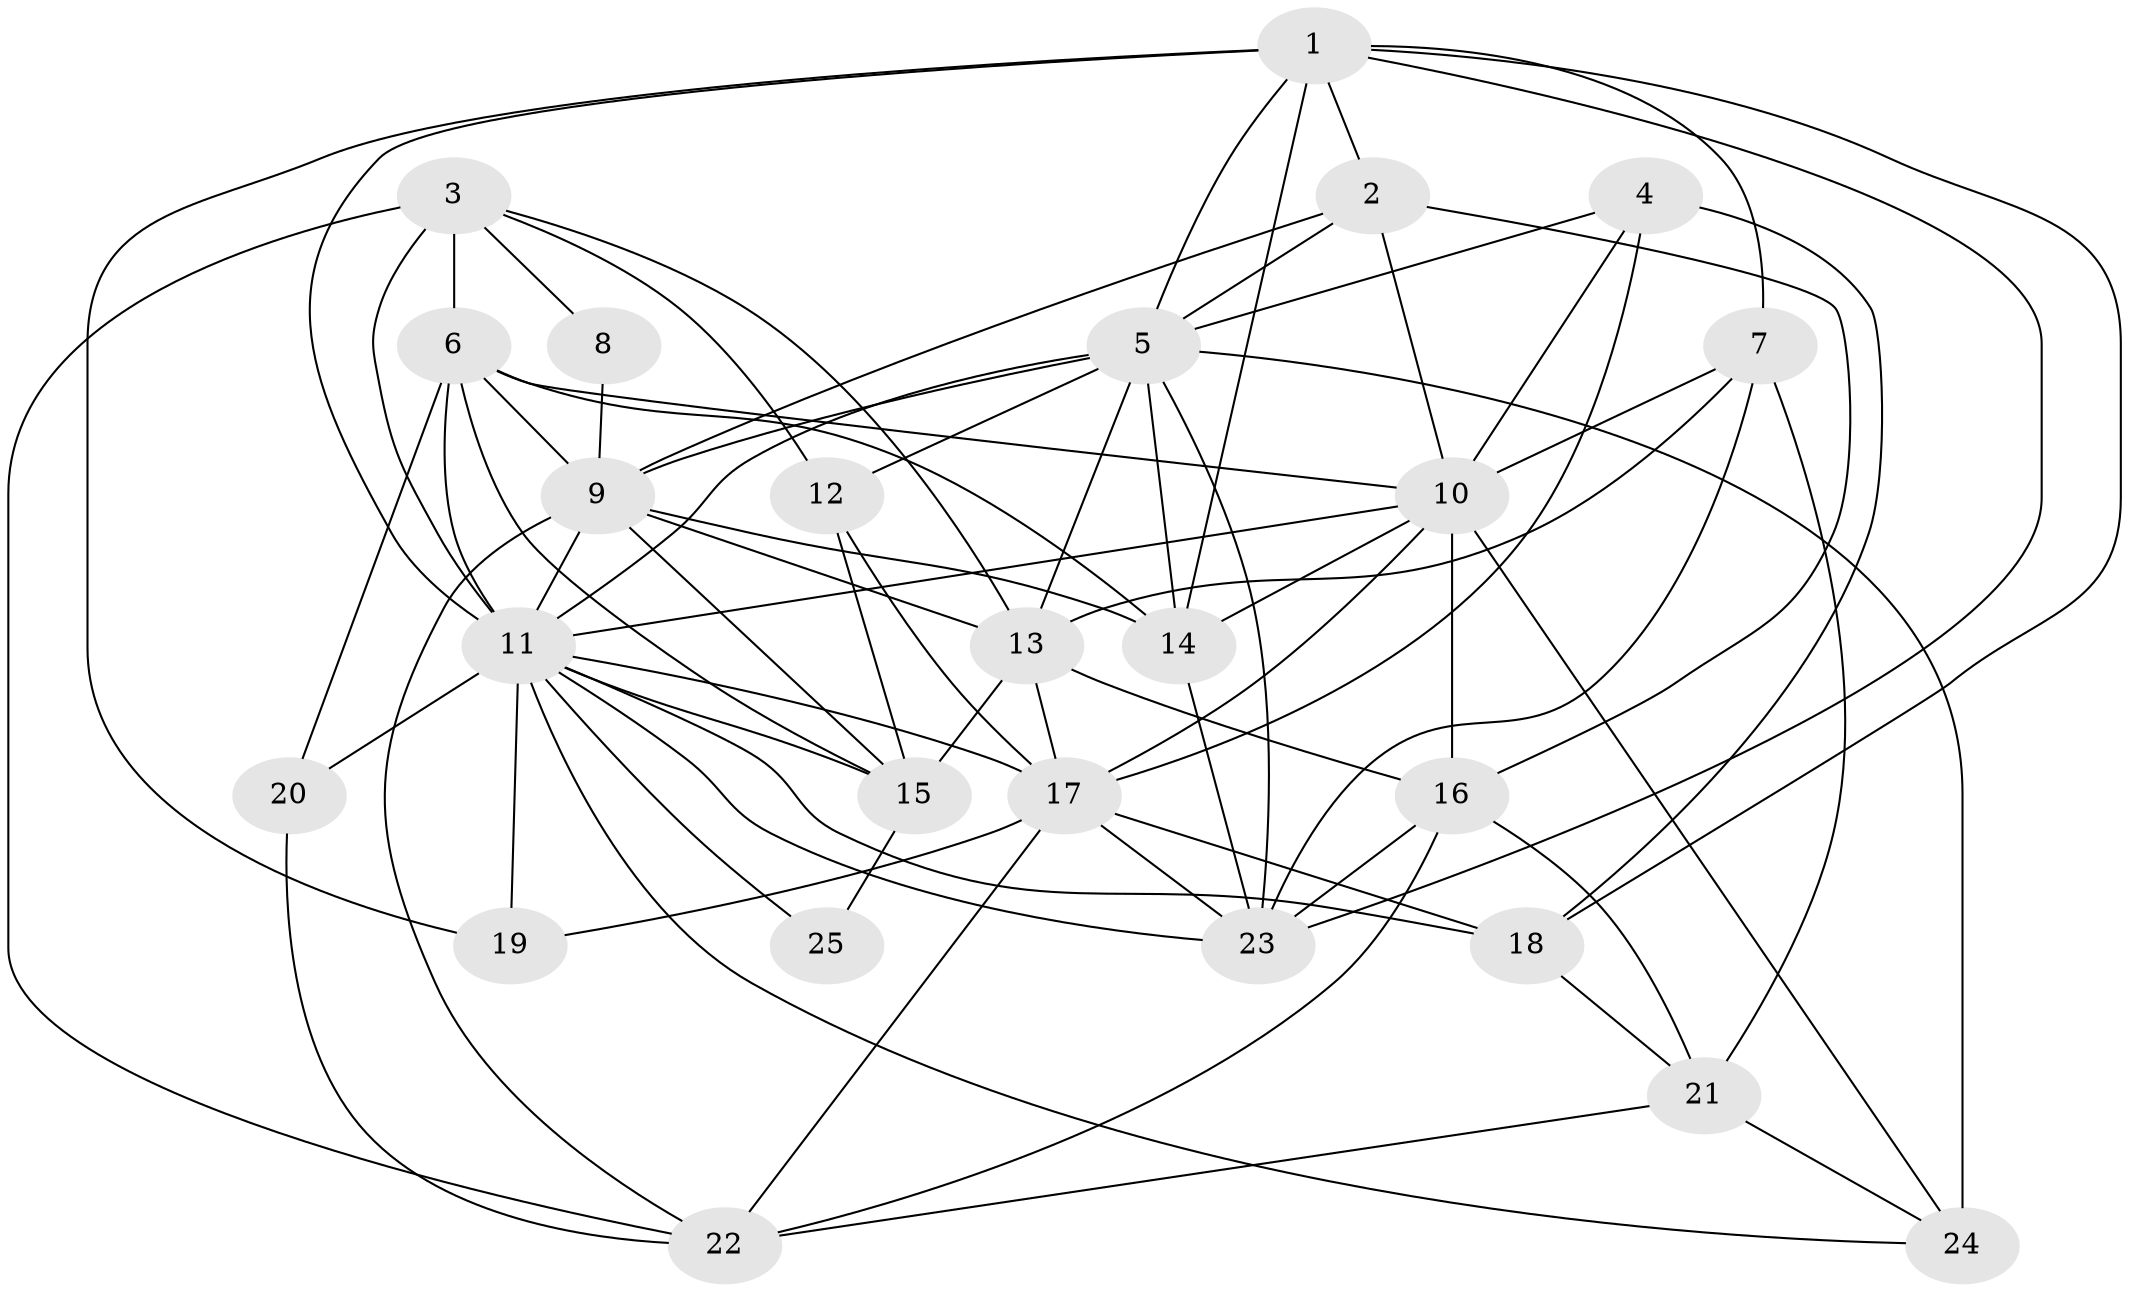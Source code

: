// original degree distribution, {3: 0.28205128205128205, 6: 0.10256410256410256, 5: 0.16666666666666666, 4: 0.2692307692307692, 2: 0.1282051282051282, 7: 0.038461538461538464, 8: 0.01282051282051282}
// Generated by graph-tools (version 1.1) at 2025/51/03/04/25 22:51:13]
// undirected, 25 vertices, 76 edges
graph export_dot {
  node [color=gray90,style=filled];
  1;
  2;
  3;
  4;
  5;
  6;
  7;
  8;
  9;
  10;
  11;
  12;
  13;
  14;
  15;
  16;
  17;
  18;
  19;
  20;
  21;
  22;
  23;
  24;
  25;
  1 -- 2 [weight=2.0];
  1 -- 5 [weight=1.0];
  1 -- 7 [weight=2.0];
  1 -- 11 [weight=2.0];
  1 -- 14 [weight=1.0];
  1 -- 18 [weight=1.0];
  1 -- 19 [weight=2.0];
  1 -- 23 [weight=1.0];
  2 -- 5 [weight=1.0];
  2 -- 9 [weight=1.0];
  2 -- 10 [weight=1.0];
  2 -- 16 [weight=1.0];
  3 -- 6 [weight=2.0];
  3 -- 8 [weight=1.0];
  3 -- 11 [weight=1.0];
  3 -- 12 [weight=1.0];
  3 -- 13 [weight=1.0];
  3 -- 22 [weight=1.0];
  4 -- 5 [weight=1.0];
  4 -- 10 [weight=1.0];
  4 -- 17 [weight=2.0];
  4 -- 18 [weight=1.0];
  5 -- 9 [weight=2.0];
  5 -- 11 [weight=1.0];
  5 -- 12 [weight=2.0];
  5 -- 13 [weight=1.0];
  5 -- 14 [weight=1.0];
  5 -- 23 [weight=1.0];
  5 -- 24 [weight=5.0];
  6 -- 9 [weight=1.0];
  6 -- 10 [weight=1.0];
  6 -- 11 [weight=1.0];
  6 -- 14 [weight=1.0];
  6 -- 15 [weight=1.0];
  6 -- 20 [weight=1.0];
  7 -- 10 [weight=1.0];
  7 -- 13 [weight=2.0];
  7 -- 21 [weight=2.0];
  7 -- 23 [weight=1.0];
  8 -- 9 [weight=2.0];
  9 -- 11 [weight=1.0];
  9 -- 13 [weight=1.0];
  9 -- 14 [weight=1.0];
  9 -- 15 [weight=2.0];
  9 -- 22 [weight=1.0];
  10 -- 11 [weight=2.0];
  10 -- 14 [weight=1.0];
  10 -- 16 [weight=2.0];
  10 -- 17 [weight=1.0];
  10 -- 24 [weight=1.0];
  11 -- 15 [weight=2.0];
  11 -- 17 [weight=1.0];
  11 -- 18 [weight=1.0];
  11 -- 19 [weight=1.0];
  11 -- 20 [weight=4.0];
  11 -- 23 [weight=1.0];
  11 -- 24 [weight=1.0];
  11 -- 25 [weight=1.0];
  12 -- 15 [weight=1.0];
  12 -- 17 [weight=1.0];
  13 -- 15 [weight=1.0];
  13 -- 16 [weight=1.0];
  13 -- 17 [weight=1.0];
  14 -- 23 [weight=1.0];
  15 -- 25 [weight=1.0];
  16 -- 21 [weight=1.0];
  16 -- 22 [weight=1.0];
  16 -- 23 [weight=1.0];
  17 -- 18 [weight=2.0];
  17 -- 19 [weight=1.0];
  17 -- 22 [weight=1.0];
  17 -- 23 [weight=1.0];
  18 -- 21 [weight=1.0];
  20 -- 22 [weight=1.0];
  21 -- 22 [weight=1.0];
  21 -- 24 [weight=1.0];
}
